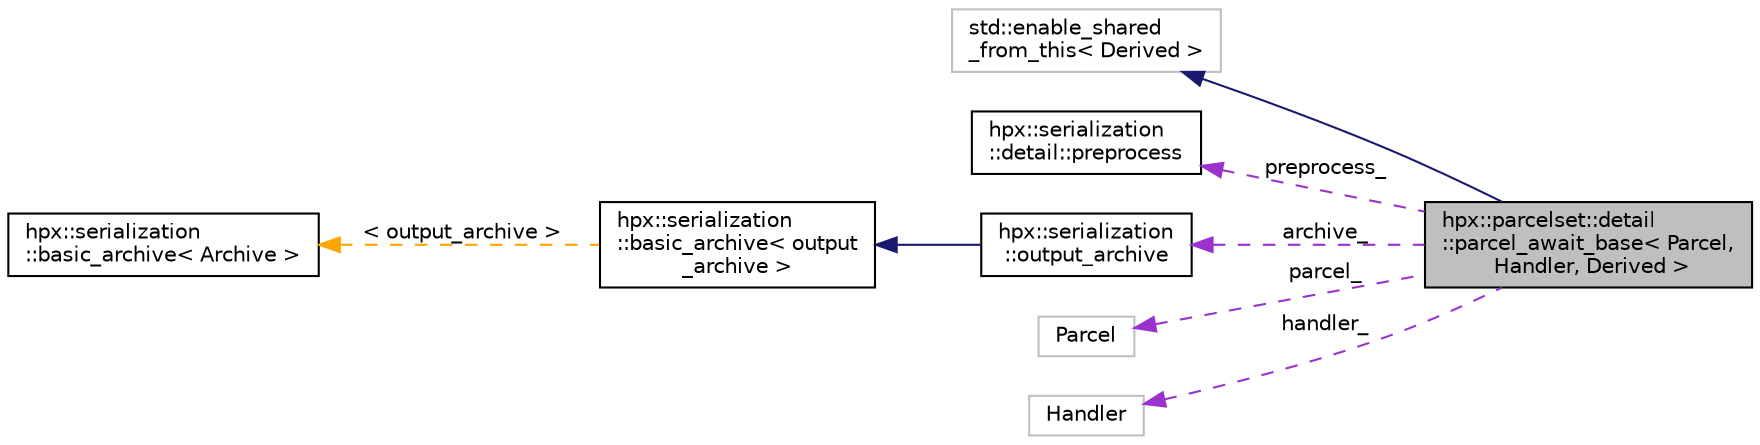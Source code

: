 digraph "hpx::parcelset::detail::parcel_await_base&lt; Parcel, Handler, Derived &gt;"
{
  edge [fontname="Helvetica",fontsize="10",labelfontname="Helvetica",labelfontsize="10"];
  node [fontname="Helvetica",fontsize="10",shape=record];
  rankdir="LR";
  Node6 [label="hpx::parcelset::detail\l::parcel_await_base\< Parcel,\l Handler, Derived \>",height=0.2,width=0.4,color="black", fillcolor="grey75", style="filled", fontcolor="black"];
  Node7 -> Node6 [dir="back",color="midnightblue",fontsize="10",style="solid",fontname="Helvetica"];
  Node7 [label="std::enable_shared\l_from_this\< Derived \>",height=0.2,width=0.4,color="grey75", fillcolor="white", style="filled"];
  Node8 -> Node6 [dir="back",color="darkorchid3",fontsize="10",style="dashed",label=" preprocess_" ,fontname="Helvetica"];
  Node8 [label="hpx::serialization\l::detail::preprocess",height=0.2,width=0.4,color="black", fillcolor="white", style="filled",URL="$df/db6/classhpx_1_1serialization_1_1detail_1_1preprocess.html"];
  Node9 -> Node6 [dir="back",color="darkorchid3",fontsize="10",style="dashed",label=" archive_" ,fontname="Helvetica"];
  Node9 [label="hpx::serialization\l::output_archive",height=0.2,width=0.4,color="black", fillcolor="white", style="filled",URL="$d4/d01/structhpx_1_1serialization_1_1output__archive.html"];
  Node10 -> Node9 [dir="back",color="midnightblue",fontsize="10",style="solid",fontname="Helvetica"];
  Node10 [label="hpx::serialization\l::basic_archive\< output\l_archive \>",height=0.2,width=0.4,color="black", fillcolor="white", style="filled",URL="$dc/d15/structhpx_1_1serialization_1_1basic__archive.html"];
  Node11 -> Node10 [dir="back",color="orange",fontsize="10",style="dashed",label=" \< output_archive \>" ,fontname="Helvetica"];
  Node11 [label="hpx::serialization\l::basic_archive\< Archive \>",height=0.2,width=0.4,color="black", fillcolor="white", style="filled",URL="$dc/d15/structhpx_1_1serialization_1_1basic__archive.html"];
  Node12 -> Node6 [dir="back",color="darkorchid3",fontsize="10",style="dashed",label=" parcel_" ,fontname="Helvetica"];
  Node12 [label="Parcel",height=0.2,width=0.4,color="grey75", fillcolor="white", style="filled"];
  Node13 -> Node6 [dir="back",color="darkorchid3",fontsize="10",style="dashed",label=" handler_" ,fontname="Helvetica"];
  Node13 [label="Handler",height=0.2,width=0.4,color="grey75", fillcolor="white", style="filled"];
}
